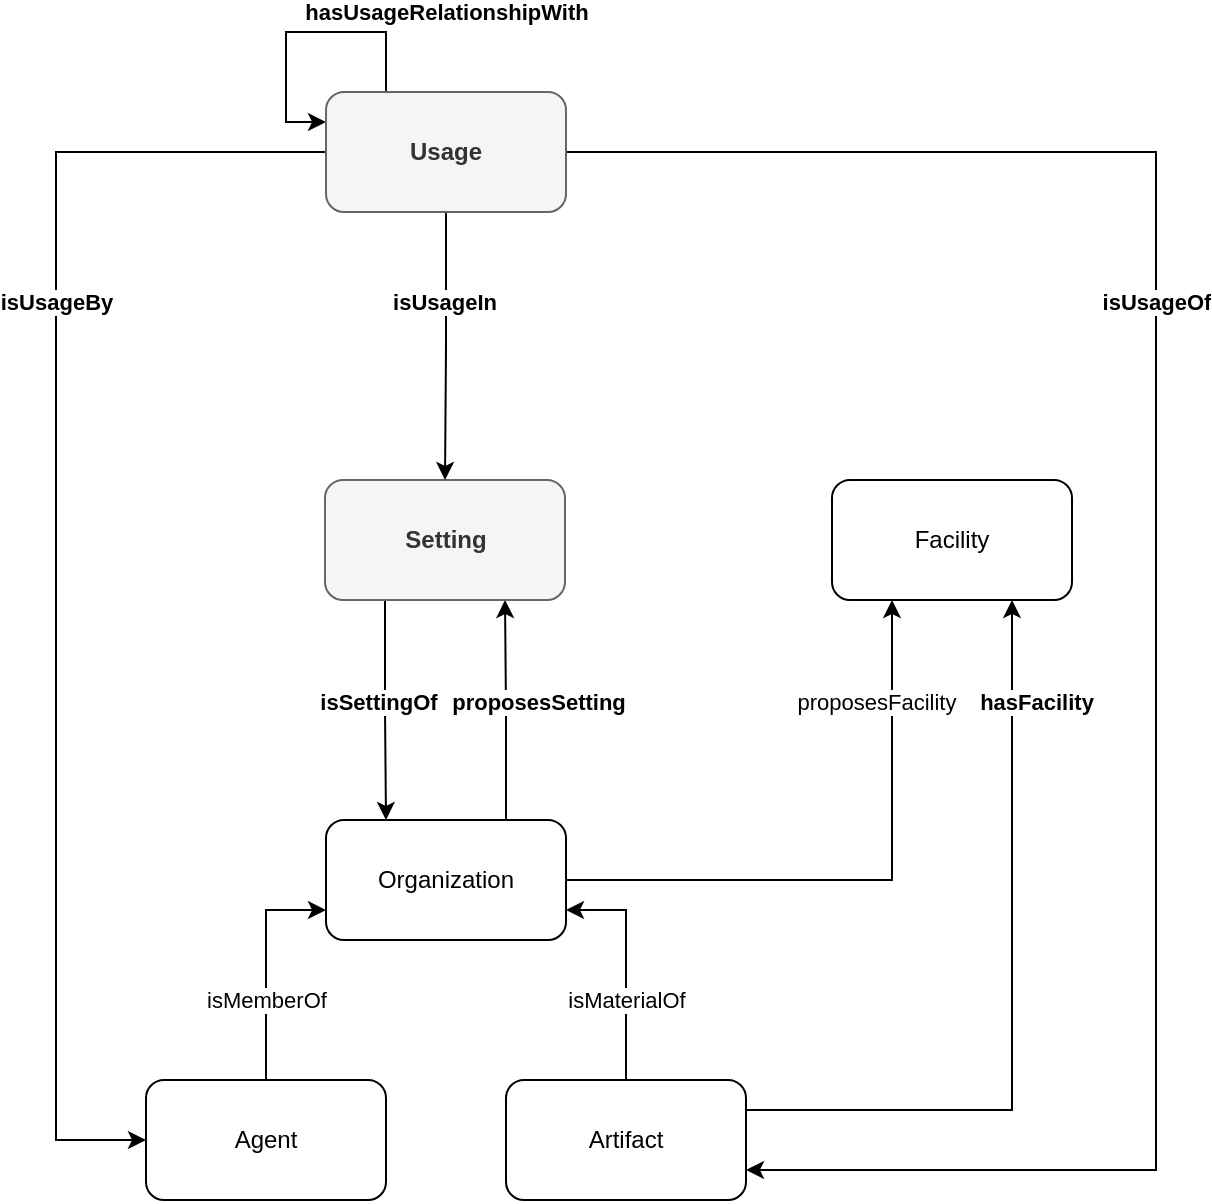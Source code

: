 <mxfile version="22.1.2" type="device">
  <diagram id="eUGWqvu0wVQs-IjlnsuF" name="Configure Organization">
    <mxGraphModel dx="1432" dy="845" grid="1" gridSize="10" guides="1" tooltips="1" connect="1" arrows="1" fold="1" page="1" pageScale="1" pageWidth="1169" pageHeight="827" math="0" shadow="0">
      <root>
        <mxCell id="0" />
        <mxCell id="1" parent="0" />
        <mxCell id="LHrfV8VGVYF-2HrVWZjf-5" value="proposesFacility" style="edgeStyle=orthogonalEdgeStyle;rounded=0;orthogonalLoop=1;jettySize=auto;html=1;exitX=1;exitY=0.5;exitDx=0;exitDy=0;entryX=0.25;entryY=1;entryDx=0;entryDy=0;startArrow=none;startFill=0;endArrow=classic;endFill=1;" parent="1" source="LHrfV8VGVYF-2HrVWZjf-8" target="LHrfV8VGVYF-2HrVWZjf-18" edge="1">
          <mxGeometry x="0.663" y="8" relative="1" as="geometry">
            <mxPoint as="offset" />
          </mxGeometry>
        </mxCell>
        <mxCell id="X_udF_Bb7cKSH5-9xIvF-3" value="&lt;span style=&quot;color: rgb(0, 0, 0); font-family: Helvetica; font-size: 11px; font-style: normal; font-variant-ligatures: normal; font-variant-caps: normal; font-weight: 700; letter-spacing: normal; orphans: 2; text-align: center; text-indent: 0px; text-transform: none; widows: 2; word-spacing: 0px; -webkit-text-stroke-width: 0px; background-color: rgb(255, 255, 255); text-decoration-thickness: initial; text-decoration-style: initial; text-decoration-color: initial; float: none; display: inline !important;&quot;&gt;proposesSetting&lt;/span&gt;" style="edgeStyle=orthogonalEdgeStyle;rounded=0;orthogonalLoop=1;jettySize=auto;html=1;exitX=0.75;exitY=0;exitDx=0;exitDy=0;entryX=0.75;entryY=1;entryDx=0;entryDy=0;" parent="1" source="LHrfV8VGVYF-2HrVWZjf-8" target="LHrfV8VGVYF-2HrVWZjf-37" edge="1">
          <mxGeometry x="0.077" y="-15" relative="1" as="geometry">
            <mxPoint x="640" y="460" as="targetPoint" />
            <mxPoint x="1" as="offset" />
          </mxGeometry>
        </mxCell>
        <mxCell id="LHrfV8VGVYF-2HrVWZjf-8" value="Organization" style="rounded=1;whiteSpace=wrap;html=1;" parent="1" vertex="1">
          <mxGeometry x="535" y="539" width="120" height="60" as="geometry" />
        </mxCell>
        <mxCell id="bVbnMxZDw3hbmINSTBoQ-1" value="isMemberOf" style="edgeStyle=orthogonalEdgeStyle;rounded=0;orthogonalLoop=1;jettySize=auto;html=1;exitX=0.5;exitY=0;exitDx=0;exitDy=0;entryX=0;entryY=0.75;entryDx=0;entryDy=0;" parent="1" source="LHrfV8VGVYF-2HrVWZjf-14" target="LHrfV8VGVYF-2HrVWZjf-8" edge="1">
          <mxGeometry x="-0.304" relative="1" as="geometry">
            <mxPoint as="offset" />
          </mxGeometry>
        </mxCell>
        <mxCell id="LHrfV8VGVYF-2HrVWZjf-14" value="Agent" style="rounded=1;whiteSpace=wrap;html=1;" parent="1" vertex="1">
          <mxGeometry x="445" y="669" width="120" height="60" as="geometry" />
        </mxCell>
        <mxCell id="bVbnMxZDw3hbmINSTBoQ-3" value="isMaterialOf" style="edgeStyle=orthogonalEdgeStyle;rounded=0;orthogonalLoop=1;jettySize=auto;html=1;exitX=0.5;exitY=0;exitDx=0;exitDy=0;entryX=1;entryY=0.75;entryDx=0;entryDy=0;" parent="1" source="LHrfV8VGVYF-2HrVWZjf-17" target="LHrfV8VGVYF-2HrVWZjf-8" edge="1">
          <mxGeometry x="-0.304" relative="1" as="geometry">
            <mxPoint as="offset" />
          </mxGeometry>
        </mxCell>
        <mxCell id="LHrfV8VGVYF-2HrVWZjf-17" value="Artifact" style="rounded=1;whiteSpace=wrap;html=1;" parent="1" vertex="1">
          <mxGeometry x="625" y="669" width="120" height="60" as="geometry" />
        </mxCell>
        <mxCell id="LHrfV8VGVYF-2HrVWZjf-43" value="hasFacility" style="edgeStyle=orthogonalEdgeStyle;rounded=0;orthogonalLoop=1;jettySize=auto;html=1;exitX=0.75;exitY=1;exitDx=0;exitDy=0;entryX=1;entryY=0.25;entryDx=0;entryDy=0;fontSize=11;startArrow=classic;startFill=1;endArrow=none;endFill=0;fontStyle=1" parent="1" source="LHrfV8VGVYF-2HrVWZjf-18" target="LHrfV8VGVYF-2HrVWZjf-17" edge="1">
          <mxGeometry x="-0.737" y="12" relative="1" as="geometry">
            <Array as="points">
              <mxPoint x="878" y="684" />
            </Array>
            <mxPoint as="offset" />
            <mxPoint x="685" y="244" as="sourcePoint" />
          </mxGeometry>
        </mxCell>
        <mxCell id="LHrfV8VGVYF-2HrVWZjf-18" value="Facility" style="rounded=1;whiteSpace=wrap;html=1;fontStyle=0" parent="1" vertex="1">
          <mxGeometry x="788" y="369" width="120" height="60" as="geometry" />
        </mxCell>
        <mxCell id="X_udF_Bb7cKSH5-9xIvF-4" value="&lt;b&gt;isSettingOf&lt;/b&gt;" style="edgeStyle=orthogonalEdgeStyle;rounded=0;orthogonalLoop=1;jettySize=auto;html=1;exitX=0.25;exitY=1;exitDx=0;exitDy=0;entryX=0.25;entryY=0;entryDx=0;entryDy=0;" parent="1" source="LHrfV8VGVYF-2HrVWZjf-37" target="LHrfV8VGVYF-2HrVWZjf-8" edge="1">
          <mxGeometry x="-0.077" y="-4" relative="1" as="geometry">
            <mxPoint as="offset" />
          </mxGeometry>
        </mxCell>
        <mxCell id="LHrfV8VGVYF-2HrVWZjf-37" value="Setting" style="rounded=1;whiteSpace=wrap;html=1;fontSize=12;fontStyle=1;fillColor=#f5f5f5;fontColor=#333333;strokeColor=#666666;" parent="1" vertex="1">
          <mxGeometry x="534.5" y="369" width="120" height="60" as="geometry" />
        </mxCell>
        <mxCell id="SomdTkpwLGu-agckhJqe-10" value="" style="edgeStyle=orthogonalEdgeStyle;rounded=0;orthogonalLoop=1;jettySize=auto;html=1;exitX=1;exitY=0.5;exitDx=0;exitDy=0;entryX=1;entryY=0.5;entryDx=0;entryDy=0;fontSize=11;startArrow=none;startFill=0;endArrow=classic;endFill=1;" parent="1" edge="1">
          <mxGeometry x="0.205" y="10" relative="1" as="geometry">
            <Array as="points" />
            <mxPoint as="offset" />
            <mxPoint x="803" y="259" as="sourcePoint" />
            <mxPoint x="803" y="259" as="targetPoint" />
          </mxGeometry>
        </mxCell>
        <mxCell id="brfbvLTKAJJDNRyeEsYI-3" value="isUsageBy" style="edgeStyle=orthogonalEdgeStyle;rounded=0;orthogonalLoop=1;jettySize=auto;html=1;exitX=0;exitY=0.5;exitDx=0;exitDy=0;entryX=0;entryY=0.5;entryDx=0;entryDy=0;startArrow=classic;startFill=1;endArrow=none;endFill=0;fontStyle=1;" parent="1" source="LHrfV8VGVYF-2HrVWZjf-14" target="hkmw1dP39EKCHoqWO2HC-1" edge="1">
          <mxGeometry x="0.377" relative="1" as="geometry">
            <Array as="points">
              <mxPoint x="400" y="699" />
              <mxPoint x="400" y="205" />
            </Array>
            <mxPoint as="offset" />
            <mxPoint x="400" y="699" as="sourcePoint" />
            <mxPoint x="210" y="209" as="targetPoint" />
          </mxGeometry>
        </mxCell>
        <mxCell id="nzAnC4rSJ9mLR3eyI89z-4" style="edgeStyle=orthogonalEdgeStyle;rounded=0;orthogonalLoop=1;jettySize=auto;html=1;exitX=0;exitY=0.25;exitDx=0;exitDy=0;entryX=0.25;entryY=0;entryDx=0;entryDy=0;startArrow=classic;startFill=1;endArrow=none;endFill=0;" parent="1" source="hkmw1dP39EKCHoqWO2HC-1" target="hkmw1dP39EKCHoqWO2HC-1" edge="1">
          <mxGeometry relative="1" as="geometry">
            <Array as="points">
              <mxPoint x="515" y="190" />
              <mxPoint x="515" y="145" />
              <mxPoint x="565" y="145" />
            </Array>
            <mxPoint x="535" y="255" as="sourcePoint" />
            <mxPoint x="595" y="255" as="targetPoint" />
          </mxGeometry>
        </mxCell>
        <mxCell id="nzAnC4rSJ9mLR3eyI89z-5" value="hasUsageRelationshipWith" style="edgeLabel;html=1;align=center;verticalAlign=middle;resizable=0;points=[];fontStyle=1" parent="nzAnC4rSJ9mLR3eyI89z-4" vertex="1" connectable="0">
          <mxGeometry x="0.046" y="1" relative="1" as="geometry">
            <mxPoint x="69" y="-9" as="offset" />
          </mxGeometry>
        </mxCell>
        <mxCell id="X_udF_Bb7cKSH5-9xIvF-2" value="&lt;span style=&quot;color: rgb(0, 0, 0); font-family: Helvetica; font-size: 11px; font-style: normal; font-variant-ligatures: normal; font-variant-caps: normal; font-weight: 700; letter-spacing: normal; orphans: 2; text-align: center; text-indent: 0px; text-transform: none; widows: 2; word-spacing: 0px; -webkit-text-stroke-width: 0px; background-color: rgb(255, 255, 255); text-decoration-thickness: initial; text-decoration-style: initial; text-decoration-color: initial; float: none; display: inline !important;&quot;&gt;isUsageIn&lt;/span&gt;" style="edgeStyle=orthogonalEdgeStyle;rounded=0;orthogonalLoop=1;jettySize=auto;html=1;exitX=0.5;exitY=1;exitDx=0;exitDy=0;entryX=0.5;entryY=0;entryDx=0;entryDy=0;" parent="1" source="hkmw1dP39EKCHoqWO2HC-1" target="LHrfV8VGVYF-2HrVWZjf-37" edge="1">
          <mxGeometry x="-0.331" y="-1" relative="1" as="geometry">
            <mxPoint as="offset" />
          </mxGeometry>
        </mxCell>
        <mxCell id="X_udF_Bb7cKSH5-9xIvF-5" value="isUsageOf" style="edgeStyle=orthogonalEdgeStyle;rounded=0;orthogonalLoop=1;jettySize=auto;html=1;strokeColor=#000000;fontStyle=1;exitX=1;exitY=0.5;exitDx=0;exitDy=0;entryX=1;entryY=0.75;entryDx=0;entryDy=0;" parent="1" source="hkmw1dP39EKCHoqWO2HC-1" target="LHrfV8VGVYF-2HrVWZjf-17" edge="1">
          <mxGeometry x="-0.267" relative="1" as="geometry">
            <mxPoint x="830" y="190" as="targetPoint" />
            <mxPoint x="680" y="200" as="sourcePoint" />
            <mxPoint as="offset" />
            <Array as="points">
              <mxPoint x="950" y="205" />
              <mxPoint x="950" y="714" />
            </Array>
          </mxGeometry>
        </mxCell>
        <mxCell id="hkmw1dP39EKCHoqWO2HC-1" value="Usage" style="rounded=1;whiteSpace=wrap;html=1;fontStyle=1;fillColor=#f5f5f5;fontColor=#333333;strokeColor=#666666;" parent="1" vertex="1">
          <mxGeometry x="535" y="175" width="120" height="60" as="geometry" />
        </mxCell>
      </root>
    </mxGraphModel>
  </diagram>
</mxfile>
